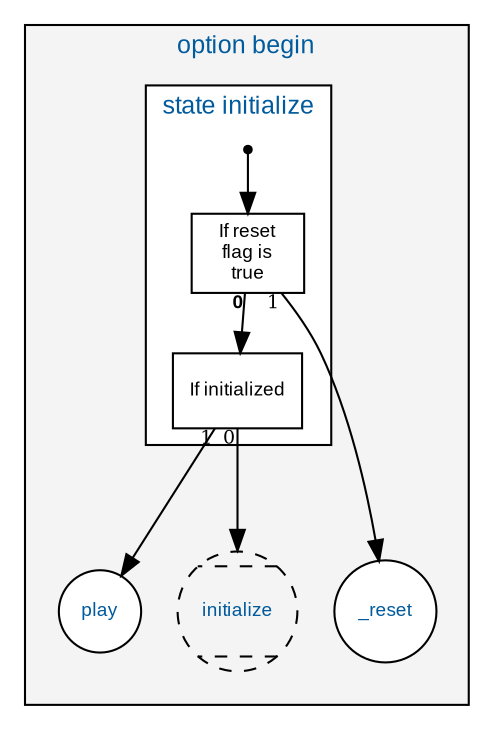 digraph g {compound="true";bgcolor="";fontcolor="";fontname="";fontsize="";label="";margin="";nodesep="";rankdir="";ranksep="0.4";ratio="";size="";subgraph cluster_option{bgcolor="";color="";fillcolor="#F4F4F4";fontcolor="#005A9C";fontname="Arial";fontsize="12";label="option begin";labeljust="";labelloc="";style="filled";subgraph cluster_states{bgcolor="";color="#F4F4F4";fillcolor="#F4F4F4";fontcolor="";fontname="";fontsize="";label="";labeljust="";labelloc="";style="filled";node[label="_reset", color="",fillcolor="#FFFFFF",fixedsize="",fontcolor="#005A9C",fontname="Arial",fontsize="9",height="",shape="circle",style="filled",URL="option.begin.html#state__reset",width="",] {state__reset};node[label="play", color="",fillcolor="#FFFFFF",fixedsize="",fontcolor="#005A9C",fontname="Arial",fontsize="9",height="",shape="circle",style="filled",URL="option.begin.html#state_play",width="",] {state_play};node[label="initialize", color="",fillcolor="#FFFFFF",fixedsize="",fontcolor="#005A9C",fontname="Arial",fontsize="9",height="",shape="Mcircle",style="dashed",URL="",width="",] {state_initialize};}subgraph cluster_decision_tree{bgcolor="";color="";fillcolor="#FFFFFF";fontcolor="#005A9C";fontname="Arial";fontsize="12";label="state initialize";labeljust="";labelloc="";style="filled";node[label="start", color="",fillcolor="",fixedsize="",fontcolor="",fontname="",fontsize="",height="",shape="point",style="",URL="",width="",] {start};node[label="If reset\nflag is\ntrue", color="",fillcolor="#FFFFFF",fixedsize="",fontcolor="",fontname="Arial",fontsize="9",height="",shape="box",style="filled",URL="option.begin.html#state_initialize_pseudo-code_0",width="",] {_0};edge[arrowhead="",arrowsize="",arrowtail="",constraint="",color="",decorate="",dir="",fontcolor="",fontname="",fontsize="9",headlabel="",headport="",label="",labeldistance="",labelfloat="",labelfontcolor="",labelfontname="",labelfontsize="",minlen="2",samehead="",sametail="",style="solid",taillabel="1",tailport="",URL="",lhead="",ltail=""] _0 -> state__reset;edge[arrowhead="",arrowsize="",arrowtail="",constraint="",color="",decorate="",dir="",fontcolor="",fontname="Arial Bold",fontsize="9",headlabel="",headport="",label="",labeldistance="",labelfloat="",labelfontcolor="",labelfontname="",labelfontsize="",minlen="",samehead="",sametail="",style="solid",taillabel="",tailport="",URL="",lhead="",ltail=""] start -> _0;node[label="If initialized", color="",fillcolor="#FFFFFF",fixedsize="",fontcolor="",fontname="Arial",fontsize="9",height="",shape="box",style="filled",URL="option.begin.html#state_initialize_pseudo-code_1_0",width="",] {_1_0};edge[arrowhead="",arrowsize="",arrowtail="",constraint="",color="",decorate="",dir="",fontcolor="",fontname="",fontsize="9",headlabel="",headport="",label="",labeldistance="",labelfloat="",labelfontcolor="",labelfontname="",labelfontsize="",minlen="2",samehead="",sametail="",style="solid",taillabel="1",tailport="",URL="",lhead="",ltail=""] _1_0 -> state_play;edge[arrowhead="",arrowsize="",arrowtail="",constraint="",color="",decorate="",dir="",fontcolor="",fontname="Arial Bold",fontsize="9",headlabel="",headport="",label="",labeldistance="",labelfloat="",labelfontcolor="",labelfontname="",labelfontsize="",minlen="",samehead="",sametail="",style="solid",taillabel="0",tailport="",URL="",lhead="",ltail=""] _0 -> _1_0;edge[arrowhead="",arrowsize="",arrowtail="",constraint="",color="",decorate="",dir="",fontcolor="",fontname="",fontsize="9",headlabel="",headport="",label="",labeldistance="",labelfloat="",labelfontcolor="",labelfontname="",labelfontsize="",minlen="2",samehead="",sametail="",style="solid",taillabel="0",tailport="",URL="",lhead="",ltail=""] _1_0 -> state_initialize;}}}
                    

